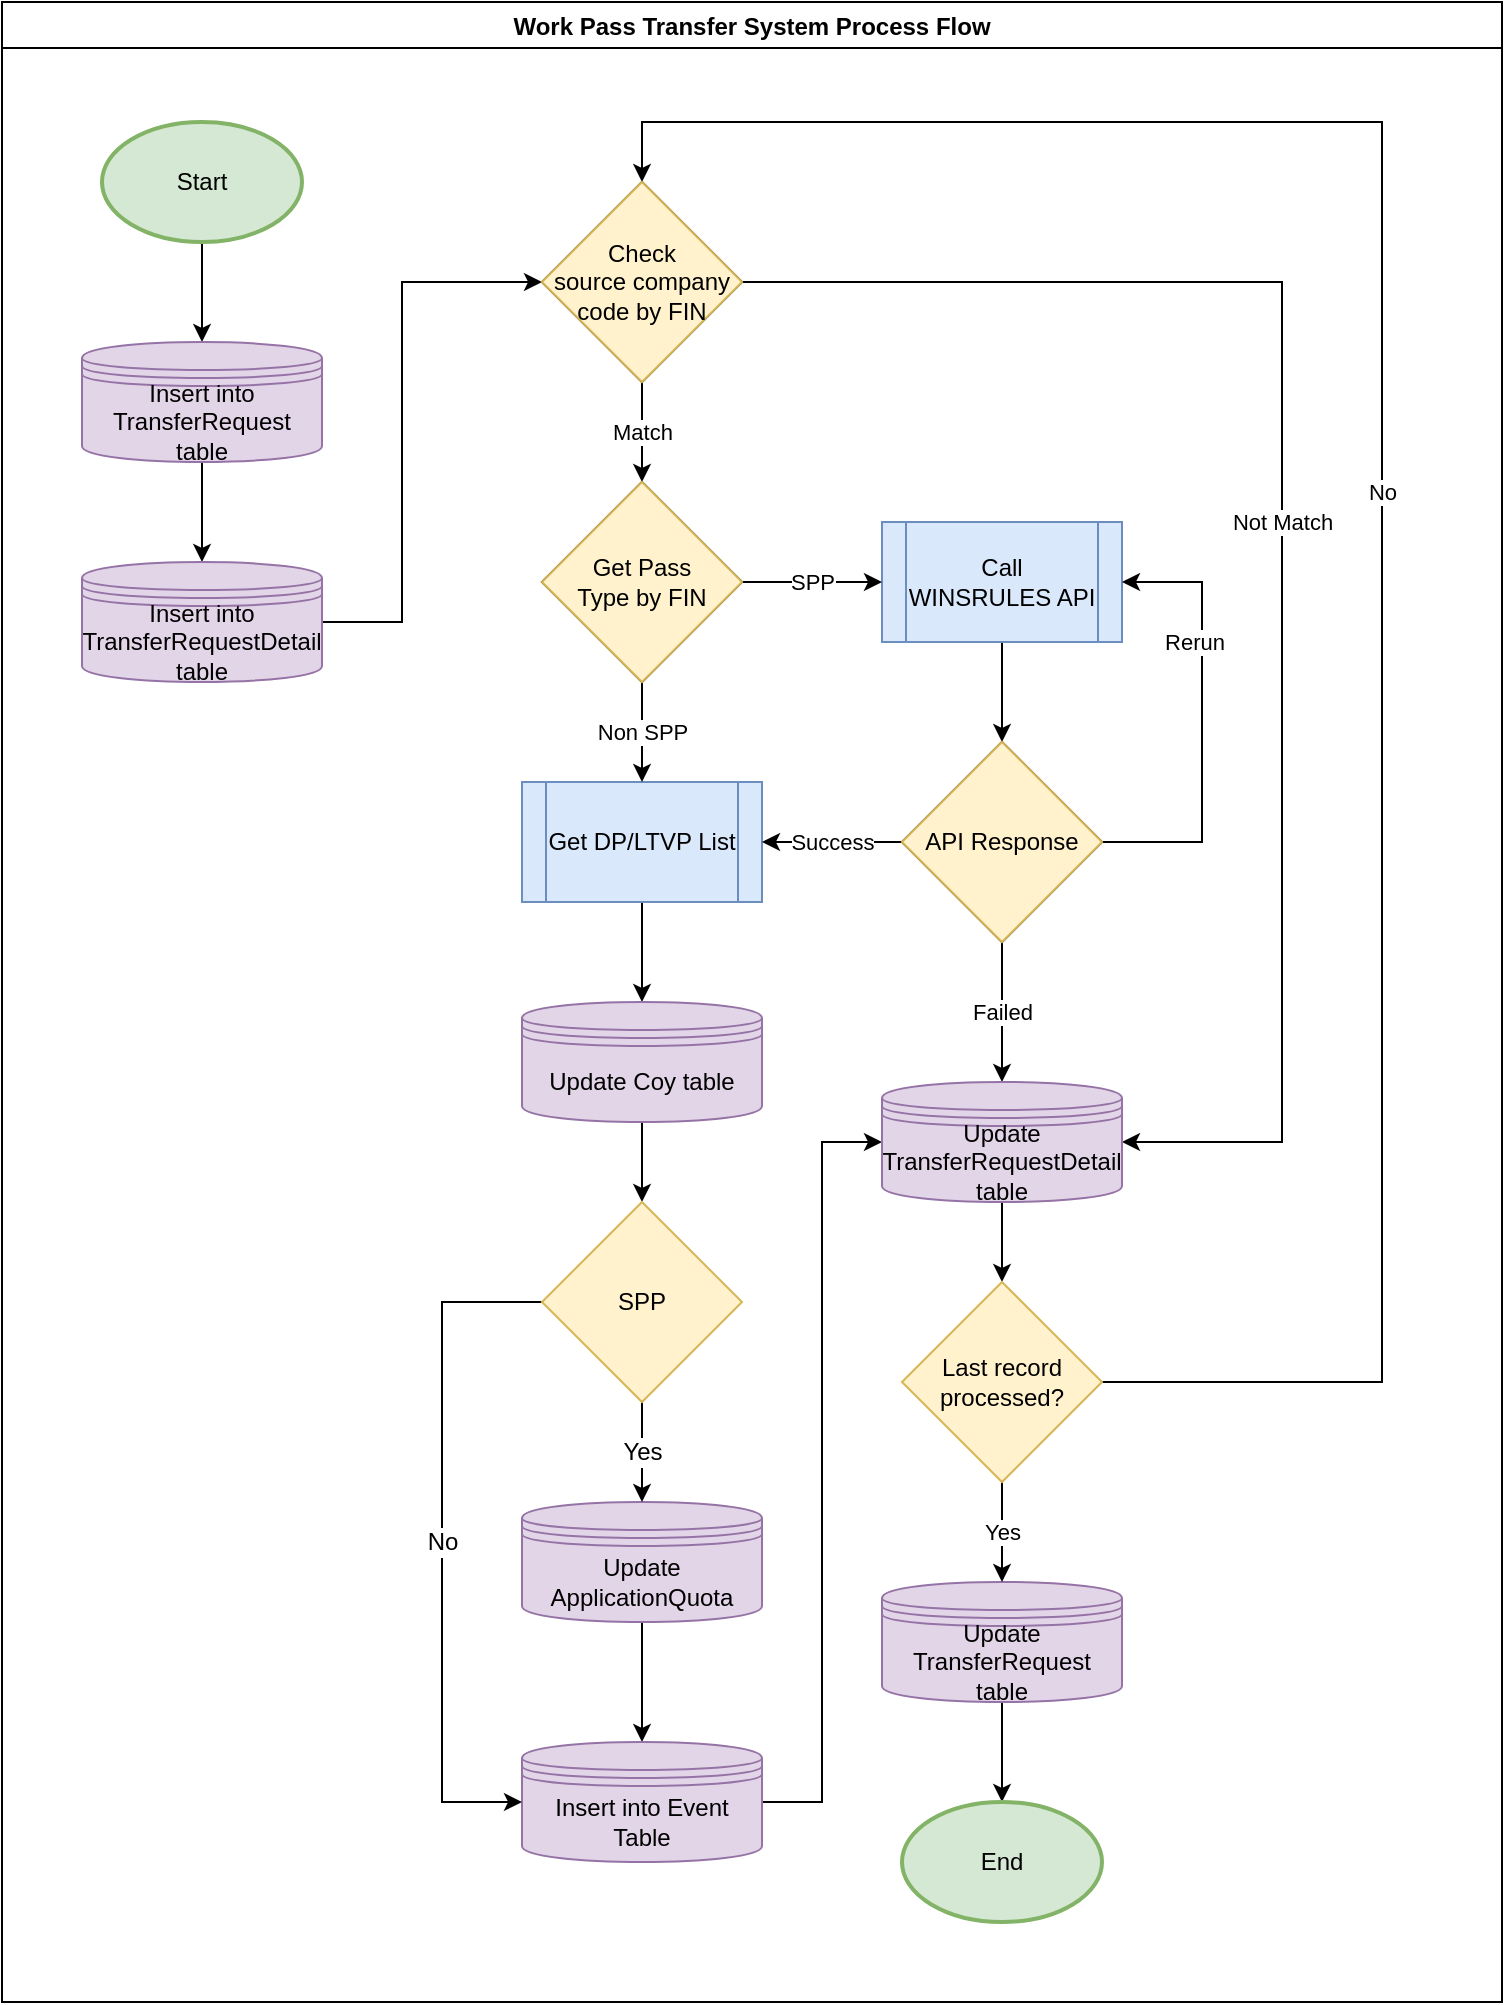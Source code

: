 <mxfile version="20.2.8" type="github">
  <diagram id="iKEkDsjV-Hw-d5Viwuhs" name="Page-1">
    <mxGraphModel dx="1303" dy="670" grid="1" gridSize="10" guides="1" tooltips="1" connect="1" arrows="1" fold="1" page="1" pageScale="1" pageWidth="850" pageHeight="1100" math="0" shadow="0">
      <root>
        <mxCell id="0" />
        <mxCell id="1" parent="0" />
        <mxCell id="-TxidxfEcZ3M2kWxtk1A-1" value="Work Pass Transfer System Process Flow" style="swimlane;rounded=0;shadow=0;" vertex="1" parent="1">
          <mxGeometry x="40" y="40" width="750" height="1000" as="geometry" />
        </mxCell>
        <mxCell id="-TxidxfEcZ3M2kWxtk1A-12" style="edgeStyle=orthogonalEdgeStyle;rounded=0;orthogonalLoop=1;jettySize=auto;html=1;exitX=0.5;exitY=1;exitDx=0;exitDy=0;exitPerimeter=0;" edge="1" parent="-TxidxfEcZ3M2kWxtk1A-1" source="-TxidxfEcZ3M2kWxtk1A-2" target="-TxidxfEcZ3M2kWxtk1A-3">
          <mxGeometry relative="1" as="geometry" />
        </mxCell>
        <mxCell id="-TxidxfEcZ3M2kWxtk1A-2" value="Start" style="strokeWidth=2;html=1;shape=mxgraph.flowchart.start_1;whiteSpace=wrap;rounded=0;fillColor=#d5e8d4;strokeColor=#82b366;" vertex="1" parent="-TxidxfEcZ3M2kWxtk1A-1">
          <mxGeometry x="50" y="60" width="100" height="60" as="geometry" />
        </mxCell>
        <mxCell id="-TxidxfEcZ3M2kWxtk1A-13" style="edgeStyle=orthogonalEdgeStyle;rounded=0;orthogonalLoop=1;jettySize=auto;html=1;exitX=0.5;exitY=1;exitDx=0;exitDy=0;" edge="1" parent="-TxidxfEcZ3M2kWxtk1A-1" source="-TxidxfEcZ3M2kWxtk1A-3" target="-TxidxfEcZ3M2kWxtk1A-4">
          <mxGeometry relative="1" as="geometry" />
        </mxCell>
        <mxCell id="-TxidxfEcZ3M2kWxtk1A-3" value="Insert into TransferRequest table" style="shape=datastore;whiteSpace=wrap;html=1;rounded=0;fillColor=#e1d5e7;strokeColor=#9673a6;" vertex="1" parent="-TxidxfEcZ3M2kWxtk1A-1">
          <mxGeometry x="40" y="170" width="120" height="60" as="geometry" />
        </mxCell>
        <mxCell id="-TxidxfEcZ3M2kWxtk1A-36" style="edgeStyle=orthogonalEdgeStyle;rounded=0;orthogonalLoop=1;jettySize=auto;html=1;exitX=1;exitY=0.5;exitDx=0;exitDy=0;entryX=0;entryY=0.5;entryDx=0;entryDy=0;" edge="1" parent="-TxidxfEcZ3M2kWxtk1A-1" source="-TxidxfEcZ3M2kWxtk1A-4" target="-TxidxfEcZ3M2kWxtk1A-5">
          <mxGeometry relative="1" as="geometry">
            <Array as="points">
              <mxPoint x="200" y="310" />
              <mxPoint x="200" y="140" />
            </Array>
          </mxGeometry>
        </mxCell>
        <mxCell id="-TxidxfEcZ3M2kWxtk1A-4" value="Insert into TransferRequestDetail table" style="shape=datastore;whiteSpace=wrap;html=1;rounded=0;fillColor=#e1d5e7;strokeColor=#9673a6;" vertex="1" parent="-TxidxfEcZ3M2kWxtk1A-1">
          <mxGeometry x="40" y="280" width="120" height="60" as="geometry" />
        </mxCell>
        <mxCell id="-TxidxfEcZ3M2kWxtk1A-37" value="Match" style="edgeStyle=orthogonalEdgeStyle;rounded=0;orthogonalLoop=1;jettySize=auto;html=1;exitX=0.5;exitY=1;exitDx=0;exitDy=0;entryX=0.5;entryY=0;entryDx=0;entryDy=0;" edge="1" parent="-TxidxfEcZ3M2kWxtk1A-1" source="-TxidxfEcZ3M2kWxtk1A-5" target="-TxidxfEcZ3M2kWxtk1A-11">
          <mxGeometry relative="1" as="geometry" />
        </mxCell>
        <mxCell id="-TxidxfEcZ3M2kWxtk1A-39" value="Not Match" style="edgeStyle=orthogonalEdgeStyle;rounded=0;orthogonalLoop=1;jettySize=auto;html=1;exitX=1;exitY=0.5;exitDx=0;exitDy=0;entryX=1;entryY=0.5;entryDx=0;entryDy=0;" edge="1" parent="-TxidxfEcZ3M2kWxtk1A-1" source="-TxidxfEcZ3M2kWxtk1A-5" target="-TxidxfEcZ3M2kWxtk1A-31">
          <mxGeometry relative="1" as="geometry">
            <Array as="points">
              <mxPoint x="640" y="140" />
              <mxPoint x="640" y="570" />
            </Array>
          </mxGeometry>
        </mxCell>
        <mxCell id="-TxidxfEcZ3M2kWxtk1A-5" value="Check &lt;br&gt;source company code by FIN" style="rhombus;whiteSpace=wrap;html=1;rounded=0;" vertex="1" parent="-TxidxfEcZ3M2kWxtk1A-1">
          <mxGeometry x="270" y="90" width="100" height="100" as="geometry" />
        </mxCell>
        <mxCell id="-TxidxfEcZ3M2kWxtk1A-22" style="edgeStyle=orthogonalEdgeStyle;rounded=0;orthogonalLoop=1;jettySize=auto;html=1;exitX=0.5;exitY=1;exitDx=0;exitDy=0;entryX=0.5;entryY=0;entryDx=0;entryDy=0;" edge="1" parent="-TxidxfEcZ3M2kWxtk1A-1" source="-TxidxfEcZ3M2kWxtk1A-7" target="-TxidxfEcZ3M2kWxtk1A-18">
          <mxGeometry relative="1" as="geometry" />
        </mxCell>
        <mxCell id="-TxidxfEcZ3M2kWxtk1A-7" value="Call WINSRULES API" style="shape=process;whiteSpace=wrap;html=1;backgroundOutline=1;rounded=0;fillColor=#dae8fc;strokeColor=#6c8ebf;" vertex="1" parent="-TxidxfEcZ3M2kWxtk1A-1">
          <mxGeometry x="440" y="260" width="120" height="60" as="geometry" />
        </mxCell>
        <mxCell id="-TxidxfEcZ3M2kWxtk1A-28" style="edgeStyle=orthogonalEdgeStyle;rounded=0;orthogonalLoop=1;jettySize=auto;html=1;exitX=0.5;exitY=1;exitDx=0;exitDy=0;entryX=0.5;entryY=0;entryDx=0;entryDy=0;" edge="1" parent="-TxidxfEcZ3M2kWxtk1A-1" source="-TxidxfEcZ3M2kWxtk1A-8" target="-TxidxfEcZ3M2kWxtk1A-25">
          <mxGeometry relative="1" as="geometry" />
        </mxCell>
        <mxCell id="-TxidxfEcZ3M2kWxtk1A-8" value="Get DP/LTVP List" style="shape=process;whiteSpace=wrap;html=1;backgroundOutline=1;rounded=0;fillColor=#dae8fc;strokeColor=#6c8ebf;" vertex="1" parent="-TxidxfEcZ3M2kWxtk1A-1">
          <mxGeometry x="260" y="390" width="120" height="60" as="geometry" />
        </mxCell>
        <mxCell id="-TxidxfEcZ3M2kWxtk1A-16" value="Non SPP" style="edgeStyle=orthogonalEdgeStyle;rounded=0;orthogonalLoop=1;jettySize=auto;html=1;exitX=0.5;exitY=1;exitDx=0;exitDy=0;entryX=0.5;entryY=0;entryDx=0;entryDy=0;" edge="1" parent="-TxidxfEcZ3M2kWxtk1A-1" source="-TxidxfEcZ3M2kWxtk1A-11" target="-TxidxfEcZ3M2kWxtk1A-8">
          <mxGeometry relative="1" as="geometry" />
        </mxCell>
        <mxCell id="-TxidxfEcZ3M2kWxtk1A-17" value="SPP" style="edgeStyle=orthogonalEdgeStyle;rounded=0;orthogonalLoop=1;jettySize=auto;html=1;exitX=1;exitY=0.5;exitDx=0;exitDy=0;entryX=0;entryY=0.5;entryDx=0;entryDy=0;" edge="1" parent="-TxidxfEcZ3M2kWxtk1A-1" source="-TxidxfEcZ3M2kWxtk1A-11" target="-TxidxfEcZ3M2kWxtk1A-7">
          <mxGeometry relative="1" as="geometry" />
        </mxCell>
        <mxCell id="-TxidxfEcZ3M2kWxtk1A-11" value="Get Pass &lt;br&gt;Type by FIN" style="rhombus;whiteSpace=wrap;html=1;rounded=0;" vertex="1" parent="-TxidxfEcZ3M2kWxtk1A-1">
          <mxGeometry x="270" y="240" width="100" height="100" as="geometry" />
        </mxCell>
        <mxCell id="-TxidxfEcZ3M2kWxtk1A-19" value="Success" style="edgeStyle=orthogonalEdgeStyle;rounded=0;orthogonalLoop=1;jettySize=auto;html=1;exitX=0;exitY=0.5;exitDx=0;exitDy=0;entryX=1;entryY=0.5;entryDx=0;entryDy=0;" edge="1" parent="-TxidxfEcZ3M2kWxtk1A-1" source="-TxidxfEcZ3M2kWxtk1A-18" target="-TxidxfEcZ3M2kWxtk1A-8">
          <mxGeometry relative="1" as="geometry" />
        </mxCell>
        <mxCell id="-TxidxfEcZ3M2kWxtk1A-20" style="edgeStyle=orthogonalEdgeStyle;rounded=0;orthogonalLoop=1;jettySize=auto;html=1;exitX=1;exitY=0.5;exitDx=0;exitDy=0;entryX=1;entryY=0.5;entryDx=0;entryDy=0;" edge="1" parent="-TxidxfEcZ3M2kWxtk1A-1" source="-TxidxfEcZ3M2kWxtk1A-18" target="-TxidxfEcZ3M2kWxtk1A-7">
          <mxGeometry relative="1" as="geometry">
            <Array as="points">
              <mxPoint x="600" y="420" />
              <mxPoint x="600" y="290" />
            </Array>
          </mxGeometry>
        </mxCell>
        <mxCell id="-TxidxfEcZ3M2kWxtk1A-21" value="Rerun" style="edgeLabel;html=1;align=center;verticalAlign=middle;resizable=0;points=[];rounded=0;" vertex="1" connectable="0" parent="-TxidxfEcZ3M2kWxtk1A-20">
          <mxGeometry x="0.363" y="4" relative="1" as="geometry">
            <mxPoint as="offset" />
          </mxGeometry>
        </mxCell>
        <mxCell id="-TxidxfEcZ3M2kWxtk1A-38" value="Failed" style="edgeStyle=orthogonalEdgeStyle;rounded=0;orthogonalLoop=1;jettySize=auto;html=1;exitX=0.5;exitY=1;exitDx=0;exitDy=0;entryX=0.5;entryY=0;entryDx=0;entryDy=0;" edge="1" parent="-TxidxfEcZ3M2kWxtk1A-1" source="-TxidxfEcZ3M2kWxtk1A-18" target="-TxidxfEcZ3M2kWxtk1A-31">
          <mxGeometry relative="1" as="geometry" />
        </mxCell>
        <mxCell id="-TxidxfEcZ3M2kWxtk1A-18" value="API Response" style="rhombus;whiteSpace=wrap;html=1;rounded=0;" vertex="1" parent="-TxidxfEcZ3M2kWxtk1A-1">
          <mxGeometry x="450" y="370" width="100" height="100" as="geometry" />
        </mxCell>
        <mxCell id="-TxidxfEcZ3M2kWxtk1A-59" style="edgeStyle=orthogonalEdgeStyle;rounded=0;orthogonalLoop=1;jettySize=auto;html=1;exitX=0.5;exitY=1;exitDx=0;exitDy=0;entryX=0.5;entryY=0;entryDx=0;entryDy=0;fontSize=12;endArrow=classic;endFill=1;" edge="1" parent="-TxidxfEcZ3M2kWxtk1A-1" source="-TxidxfEcZ3M2kWxtk1A-25" target="-TxidxfEcZ3M2kWxtk1A-54">
          <mxGeometry relative="1" as="geometry" />
        </mxCell>
        <mxCell id="-TxidxfEcZ3M2kWxtk1A-25" value="Update Coy table" style="shape=datastore;whiteSpace=wrap;html=1;rounded=0;fillColor=#e1d5e7;strokeColor=#9673a6;" vertex="1" parent="-TxidxfEcZ3M2kWxtk1A-1">
          <mxGeometry x="260" y="500" width="120" height="60" as="geometry" />
        </mxCell>
        <mxCell id="-TxidxfEcZ3M2kWxtk1A-30" style="edgeStyle=orthogonalEdgeStyle;rounded=0;orthogonalLoop=1;jettySize=auto;html=1;exitX=0.5;exitY=1;exitDx=0;exitDy=0;entryX=0.5;entryY=0;entryDx=0;entryDy=0;" edge="1" parent="-TxidxfEcZ3M2kWxtk1A-1" source="-TxidxfEcZ3M2kWxtk1A-26" target="-TxidxfEcZ3M2kWxtk1A-27">
          <mxGeometry relative="1" as="geometry" />
        </mxCell>
        <mxCell id="-TxidxfEcZ3M2kWxtk1A-26" value="Update ApplicationQuota" style="shape=datastore;whiteSpace=wrap;html=1;rounded=0;fillColor=#e1d5e7;strokeColor=#9673a6;" vertex="1" parent="-TxidxfEcZ3M2kWxtk1A-1">
          <mxGeometry x="260" y="750" width="120" height="60" as="geometry" />
        </mxCell>
        <mxCell id="-TxidxfEcZ3M2kWxtk1A-45" style="edgeStyle=orthogonalEdgeStyle;rounded=0;orthogonalLoop=1;jettySize=auto;html=1;exitX=1;exitY=0.5;exitDx=0;exitDy=0;entryX=0;entryY=0.5;entryDx=0;entryDy=0;" edge="1" parent="-TxidxfEcZ3M2kWxtk1A-1" source="-TxidxfEcZ3M2kWxtk1A-27" target="-TxidxfEcZ3M2kWxtk1A-31">
          <mxGeometry relative="1" as="geometry" />
        </mxCell>
        <mxCell id="-TxidxfEcZ3M2kWxtk1A-27" value="Insert into Event Table" style="shape=datastore;whiteSpace=wrap;html=1;rounded=0;fillColor=#e1d5e7;strokeColor=#9673a6;" vertex="1" parent="-TxidxfEcZ3M2kWxtk1A-1">
          <mxGeometry x="260" y="870" width="120" height="60" as="geometry" />
        </mxCell>
        <mxCell id="-TxidxfEcZ3M2kWxtk1A-48" style="edgeStyle=orthogonalEdgeStyle;rounded=0;orthogonalLoop=1;jettySize=auto;html=1;exitX=0.5;exitY=1;exitDx=0;exitDy=0;entryX=0.5;entryY=0;entryDx=0;entryDy=0;" edge="1" parent="-TxidxfEcZ3M2kWxtk1A-1" source="-TxidxfEcZ3M2kWxtk1A-31" target="-TxidxfEcZ3M2kWxtk1A-47">
          <mxGeometry relative="1" as="geometry" />
        </mxCell>
        <mxCell id="-TxidxfEcZ3M2kWxtk1A-31" value="Update TransferRequestDetail&lt;br&gt;table" style="shape=datastore;whiteSpace=wrap;html=1;rounded=0;fillColor=#e1d5e7;strokeColor=#9673a6;" vertex="1" parent="-TxidxfEcZ3M2kWxtk1A-1">
          <mxGeometry x="440" y="540" width="120" height="60" as="geometry" />
        </mxCell>
        <mxCell id="-TxidxfEcZ3M2kWxtk1A-44" style="edgeStyle=orthogonalEdgeStyle;rounded=0;orthogonalLoop=1;jettySize=auto;html=1;exitX=0.5;exitY=1;exitDx=0;exitDy=0;entryX=0.5;entryY=0;entryDx=0;entryDy=0;entryPerimeter=0;" edge="1" parent="-TxidxfEcZ3M2kWxtk1A-1" source="-TxidxfEcZ3M2kWxtk1A-34" target="-TxidxfEcZ3M2kWxtk1A-43">
          <mxGeometry relative="1" as="geometry" />
        </mxCell>
        <mxCell id="-TxidxfEcZ3M2kWxtk1A-34" value="Update TransferRequest table" style="shape=datastore;whiteSpace=wrap;html=1;rounded=0;fillColor=#e1d5e7;strokeColor=#9673a6;" vertex="1" parent="-TxidxfEcZ3M2kWxtk1A-1">
          <mxGeometry x="440" y="790" width="120" height="60" as="geometry" />
        </mxCell>
        <mxCell id="-TxidxfEcZ3M2kWxtk1A-43" value="End" style="strokeWidth=2;html=1;shape=mxgraph.flowchart.start_1;whiteSpace=wrap;rounded=0;fillColor=#d5e8d4;strokeColor=#82b366;" vertex="1" parent="-TxidxfEcZ3M2kWxtk1A-1">
          <mxGeometry x="450" y="900" width="100" height="60" as="geometry" />
        </mxCell>
        <mxCell id="-TxidxfEcZ3M2kWxtk1A-49" value="Yes" style="edgeStyle=orthogonalEdgeStyle;rounded=0;orthogonalLoop=1;jettySize=auto;html=1;exitX=0.5;exitY=1;exitDx=0;exitDy=0;entryX=0.5;entryY=0;entryDx=0;entryDy=0;" edge="1" parent="-TxidxfEcZ3M2kWxtk1A-1" source="-TxidxfEcZ3M2kWxtk1A-47" target="-TxidxfEcZ3M2kWxtk1A-34">
          <mxGeometry relative="1" as="geometry" />
        </mxCell>
        <mxCell id="-TxidxfEcZ3M2kWxtk1A-50" value="No" style="edgeStyle=orthogonalEdgeStyle;rounded=0;orthogonalLoop=1;jettySize=auto;html=1;exitX=1;exitY=0.5;exitDx=0;exitDy=0;entryX=0.5;entryY=0;entryDx=0;entryDy=0;" edge="1" parent="-TxidxfEcZ3M2kWxtk1A-1" source="-TxidxfEcZ3M2kWxtk1A-47" target="-TxidxfEcZ3M2kWxtk1A-5">
          <mxGeometry relative="1" as="geometry">
            <Array as="points">
              <mxPoint x="690" y="690" />
              <mxPoint x="690" y="60" />
              <mxPoint x="320" y="60" />
            </Array>
          </mxGeometry>
        </mxCell>
        <mxCell id="-TxidxfEcZ3M2kWxtk1A-47" value="Last record processed?" style="rhombus;whiteSpace=wrap;html=1;rounded=0;fillColor=#fff2cc;strokeColor=#d6b656;" vertex="1" parent="-TxidxfEcZ3M2kWxtk1A-1">
          <mxGeometry x="450" y="640" width="100" height="100" as="geometry" />
        </mxCell>
        <mxCell id="-TxidxfEcZ3M2kWxtk1A-51" value="Check &lt;br&gt;source company code by FIN" style="rhombus;whiteSpace=wrap;html=1;rounded=0;fillColor=#fff2cc;strokeColor=#d6b656;" vertex="1" parent="-TxidxfEcZ3M2kWxtk1A-1">
          <mxGeometry x="270" y="90" width="100" height="100" as="geometry" />
        </mxCell>
        <mxCell id="-TxidxfEcZ3M2kWxtk1A-52" value="Get Pass &lt;br&gt;Type by FIN" style="rhombus;whiteSpace=wrap;html=1;rounded=0;fillColor=#fff2cc;strokeColor=#d6b656;" vertex="1" parent="-TxidxfEcZ3M2kWxtk1A-1">
          <mxGeometry x="270" y="240" width="100" height="100" as="geometry" />
        </mxCell>
        <mxCell id="-TxidxfEcZ3M2kWxtk1A-53" value="API Response" style="rhombus;whiteSpace=wrap;html=1;rounded=0;fillColor=#fff2cc;strokeColor=#d6b656;" vertex="1" parent="-TxidxfEcZ3M2kWxtk1A-1">
          <mxGeometry x="450" y="370" width="100" height="100" as="geometry" />
        </mxCell>
        <mxCell id="-TxidxfEcZ3M2kWxtk1A-58" value="Yes" style="edgeStyle=orthogonalEdgeStyle;rounded=0;orthogonalLoop=1;jettySize=auto;html=1;exitX=0.5;exitY=1;exitDx=0;exitDy=0;entryX=0.5;entryY=0;entryDx=0;entryDy=0;fontSize=12;endArrow=classic;endFill=1;" edge="1" parent="-TxidxfEcZ3M2kWxtk1A-1" source="-TxidxfEcZ3M2kWxtk1A-54" target="-TxidxfEcZ3M2kWxtk1A-26">
          <mxGeometry relative="1" as="geometry" />
        </mxCell>
        <mxCell id="-TxidxfEcZ3M2kWxtk1A-60" value="No" style="edgeStyle=orthogonalEdgeStyle;rounded=0;orthogonalLoop=1;jettySize=auto;html=1;exitX=0;exitY=0.5;exitDx=0;exitDy=0;entryX=0;entryY=0.5;entryDx=0;entryDy=0;fontSize=12;endArrow=classic;endFill=1;" edge="1" parent="-TxidxfEcZ3M2kWxtk1A-1" source="-TxidxfEcZ3M2kWxtk1A-54" target="-TxidxfEcZ3M2kWxtk1A-27">
          <mxGeometry relative="1" as="geometry">
            <Array as="points">
              <mxPoint x="220" y="650" />
              <mxPoint x="220" y="900" />
            </Array>
          </mxGeometry>
        </mxCell>
        <mxCell id="-TxidxfEcZ3M2kWxtk1A-54" value="SPP" style="rhombus;whiteSpace=wrap;html=1;rounded=0;fillColor=#fff2cc;strokeColor=#d6b656;" vertex="1" parent="-TxidxfEcZ3M2kWxtk1A-1">
          <mxGeometry x="270" y="600" width="100" height="100" as="geometry" />
        </mxCell>
      </root>
    </mxGraphModel>
  </diagram>
</mxfile>
